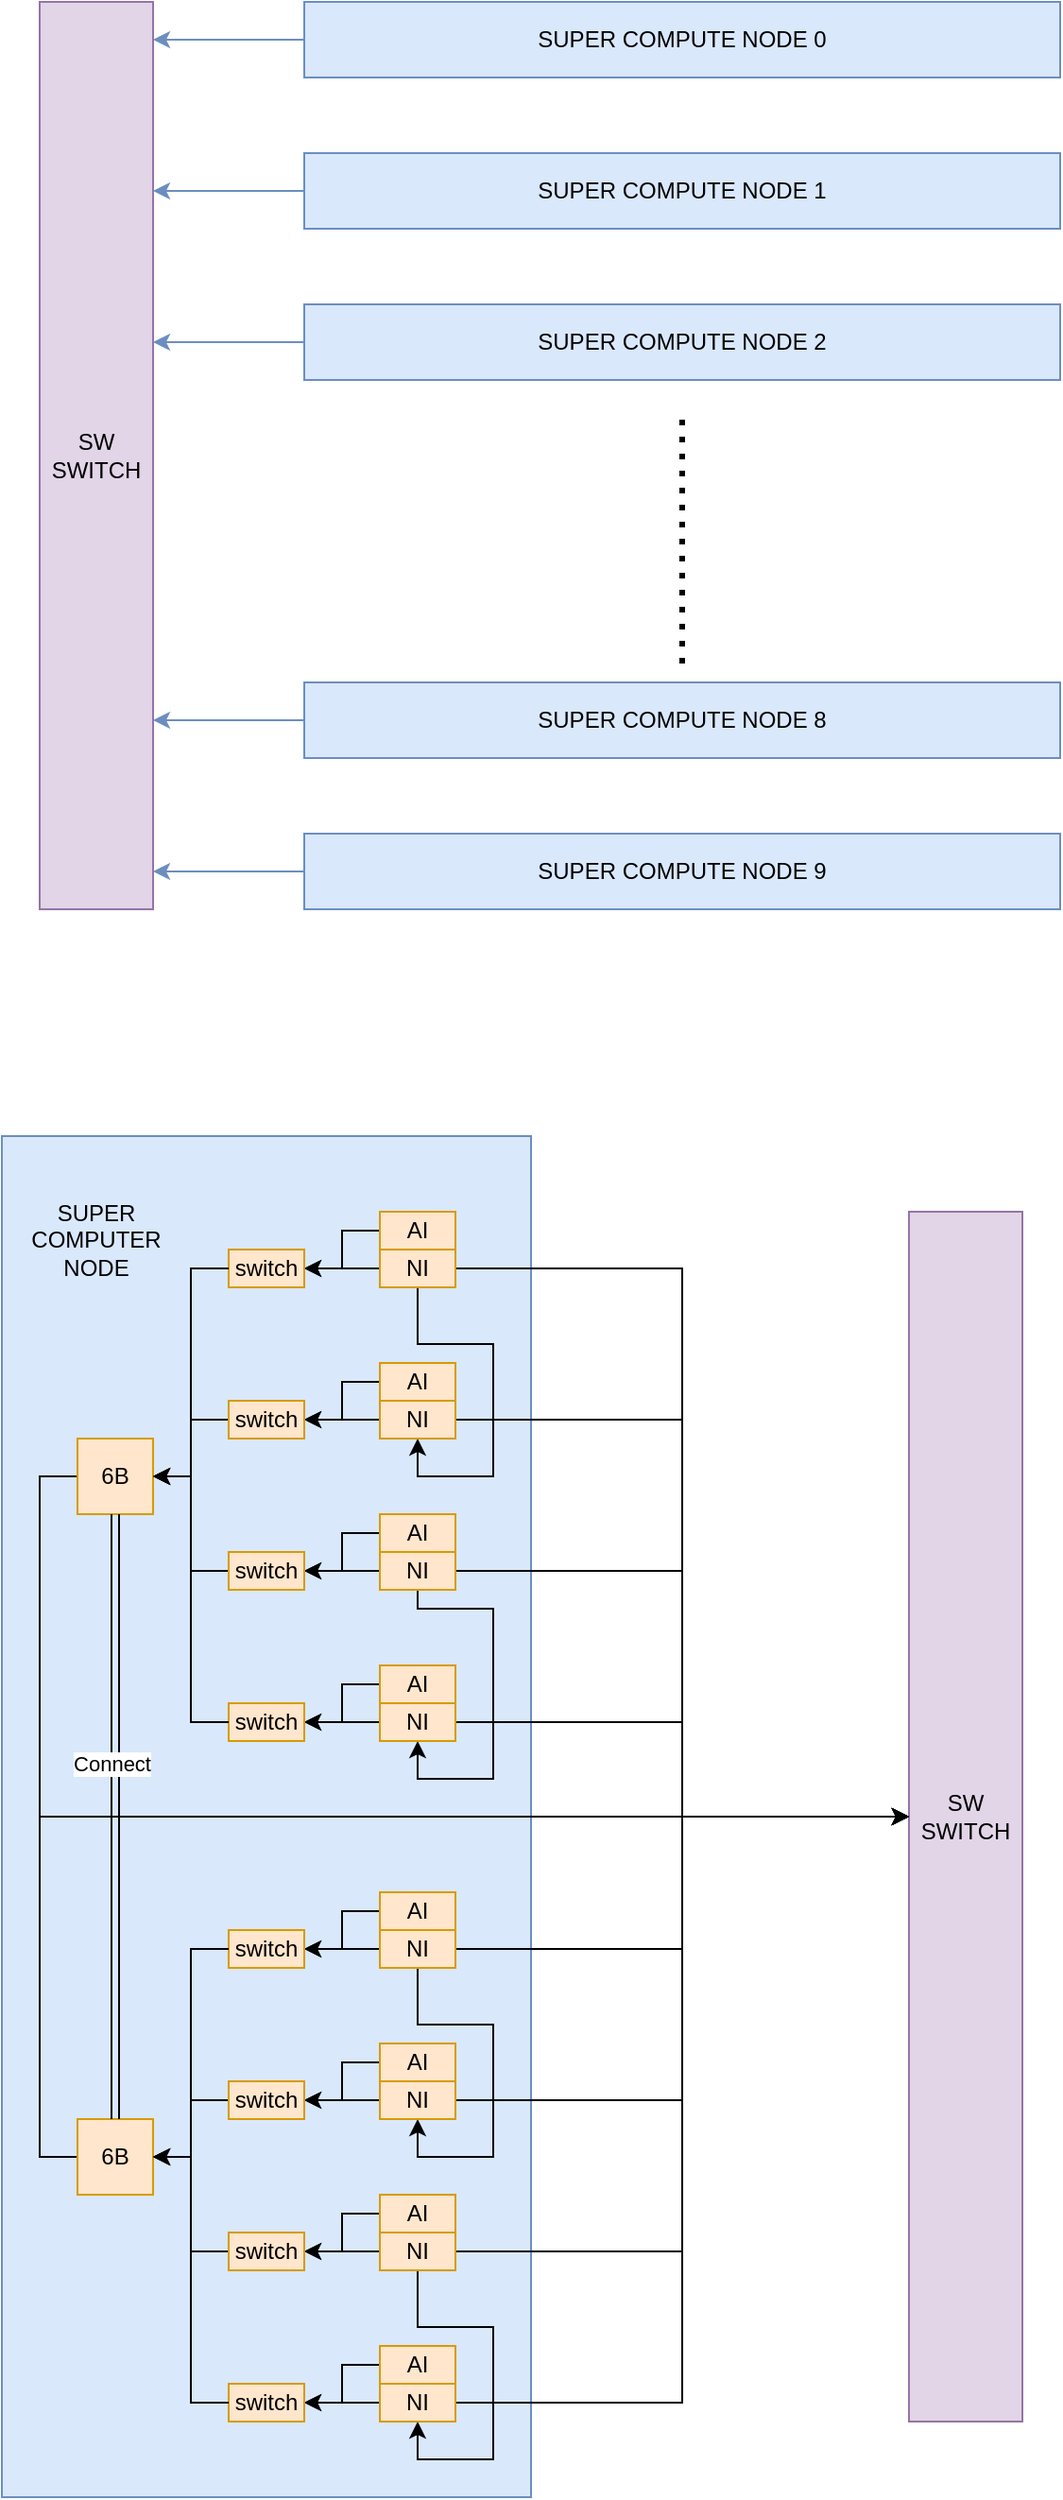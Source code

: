 <mxfile version="21.0.1" type="github">
  <diagram name="Page-1" id="WXFtNZqbaa3MfH2G_0FY">
    <mxGraphModel dx="2074" dy="1156" grid="1" gridSize="10" guides="1" tooltips="1" connect="1" arrows="1" fold="1" page="1" pageScale="1" pageWidth="850" pageHeight="1100" math="0" shadow="0">
      <root>
        <mxCell id="0" />
        <mxCell id="1" parent="0" />
        <mxCell id="LkrY-ZjblnmWio8mkm5j-88" value="" style="rounded=0;whiteSpace=wrap;html=1;fillColor=#dae8fc;strokeColor=#6c8ebf;" vertex="1" parent="1">
          <mxGeometry x="80" y="640" width="280" height="720" as="geometry" />
        </mxCell>
        <mxCell id="LkrY-ZjblnmWio8mkm5j-8" value="" style="edgeStyle=orthogonalEdgeStyle;rounded=0;orthogonalLoop=1;jettySize=auto;html=1;fillColor=#dae8fc;strokeColor=#6c8ebf;" edge="1" parent="1" source="LkrY-ZjblnmWio8mkm5j-1" target="LkrY-ZjblnmWio8mkm5j-2">
          <mxGeometry relative="1" as="geometry">
            <Array as="points">
              <mxPoint x="190" y="60" />
              <mxPoint x="190" y="60" />
            </Array>
          </mxGeometry>
        </mxCell>
        <mxCell id="LkrY-ZjblnmWio8mkm5j-1" value="SUPER COMPUTE NODE 0" style="rounded=0;whiteSpace=wrap;html=1;fillColor=#dae8fc;strokeColor=#6c8ebf;" vertex="1" parent="1">
          <mxGeometry x="240" y="40" width="400" height="40" as="geometry" />
        </mxCell>
        <mxCell id="LkrY-ZjblnmWio8mkm5j-2" value="SW&lt;br&gt;SWITCH" style="rounded=0;whiteSpace=wrap;html=1;fillColor=#e1d5e7;strokeColor=#9673a6;" vertex="1" parent="1">
          <mxGeometry x="100" y="40" width="60" height="480" as="geometry" />
        </mxCell>
        <mxCell id="LkrY-ZjblnmWio8mkm5j-9" value="" style="edgeStyle=orthogonalEdgeStyle;rounded=0;orthogonalLoop=1;jettySize=auto;html=1;fillColor=#dae8fc;strokeColor=#6c8ebf;" edge="1" parent="1" source="LkrY-ZjblnmWio8mkm5j-3" target="LkrY-ZjblnmWio8mkm5j-2">
          <mxGeometry relative="1" as="geometry">
            <Array as="points">
              <mxPoint x="190" y="140" />
              <mxPoint x="190" y="140" />
            </Array>
          </mxGeometry>
        </mxCell>
        <mxCell id="LkrY-ZjblnmWio8mkm5j-3" value="SUPER COMPUTE NODE 1" style="rounded=0;whiteSpace=wrap;html=1;fillColor=#dae8fc;strokeColor=#6c8ebf;" vertex="1" parent="1">
          <mxGeometry x="240" y="120" width="400" height="40" as="geometry" />
        </mxCell>
        <mxCell id="LkrY-ZjblnmWio8mkm5j-10" value="" style="edgeStyle=orthogonalEdgeStyle;rounded=0;orthogonalLoop=1;jettySize=auto;html=1;fillColor=#dae8fc;strokeColor=#6c8ebf;" edge="1" parent="1" source="LkrY-ZjblnmWio8mkm5j-4" target="LkrY-ZjblnmWio8mkm5j-2">
          <mxGeometry relative="1" as="geometry">
            <Array as="points">
              <mxPoint x="180" y="220" />
              <mxPoint x="180" y="220" />
            </Array>
          </mxGeometry>
        </mxCell>
        <mxCell id="LkrY-ZjblnmWio8mkm5j-4" value="SUPER COMPUTE NODE 2" style="rounded=0;whiteSpace=wrap;html=1;fillColor=#dae8fc;strokeColor=#6c8ebf;" vertex="1" parent="1">
          <mxGeometry x="240" y="200" width="400" height="40" as="geometry" />
        </mxCell>
        <mxCell id="LkrY-ZjblnmWio8mkm5j-12" value="" style="edgeStyle=orthogonalEdgeStyle;rounded=0;orthogonalLoop=1;jettySize=auto;html=1;fillColor=#dae8fc;strokeColor=#6c8ebf;" edge="1" parent="1" source="LkrY-ZjblnmWio8mkm5j-6" target="LkrY-ZjblnmWio8mkm5j-2">
          <mxGeometry relative="1" as="geometry">
            <Array as="points">
              <mxPoint x="170" y="500" />
              <mxPoint x="170" y="500" />
            </Array>
          </mxGeometry>
        </mxCell>
        <mxCell id="LkrY-ZjblnmWio8mkm5j-6" value="SUPER COMPUTE NODE 9" style="rounded=0;whiteSpace=wrap;html=1;fillColor=#dae8fc;strokeColor=#6c8ebf;" vertex="1" parent="1">
          <mxGeometry x="240" y="480" width="400" height="40" as="geometry" />
        </mxCell>
        <mxCell id="LkrY-ZjblnmWio8mkm5j-11" value="" style="edgeStyle=orthogonalEdgeStyle;rounded=0;orthogonalLoop=1;jettySize=auto;html=1;fillColor=#dae8fc;strokeColor=#6c8ebf;" edge="1" parent="1" source="LkrY-ZjblnmWio8mkm5j-7" target="LkrY-ZjblnmWio8mkm5j-2">
          <mxGeometry relative="1" as="geometry">
            <Array as="points">
              <mxPoint x="170" y="420" />
              <mxPoint x="170" y="420" />
            </Array>
          </mxGeometry>
        </mxCell>
        <mxCell id="LkrY-ZjblnmWio8mkm5j-7" value="SUPER COMPUTE NODE 8" style="rounded=0;whiteSpace=wrap;html=1;fillColor=#dae8fc;strokeColor=#6c8ebf;" vertex="1" parent="1">
          <mxGeometry x="240" y="400" width="400" height="40" as="geometry" />
        </mxCell>
        <mxCell id="LkrY-ZjblnmWio8mkm5j-14" value="" style="endArrow=none;dashed=1;html=1;dashPattern=1 2;strokeWidth=3;rounded=0;" edge="1" parent="1">
          <mxGeometry width="50" height="50" relative="1" as="geometry">
            <mxPoint x="440" y="390" as="sourcePoint" />
            <mxPoint x="440" y="260" as="targetPoint" />
          </mxGeometry>
        </mxCell>
        <mxCell id="LkrY-ZjblnmWio8mkm5j-85" value="" style="edgeStyle=orthogonalEdgeStyle;rounded=0;orthogonalLoop=1;jettySize=auto;html=1;entryX=0;entryY=0.5;entryDx=0;entryDy=0;" edge="1" parent="1" source="LkrY-ZjblnmWio8mkm5j-16" target="LkrY-ZjblnmWio8mkm5j-45">
          <mxGeometry relative="1" as="geometry">
            <Array as="points">
              <mxPoint x="100" y="820" />
              <mxPoint x="100" y="1000" />
            </Array>
          </mxGeometry>
        </mxCell>
        <mxCell id="LkrY-ZjblnmWio8mkm5j-16" value="6B" style="rounded=0;whiteSpace=wrap;html=1;fillColor=#ffe6cc;strokeColor=#d79b00;" vertex="1" parent="1">
          <mxGeometry x="120" y="800" width="40" height="40" as="geometry" />
        </mxCell>
        <mxCell id="LkrY-ZjblnmWio8mkm5j-31" value="" style="edgeStyle=orthogonalEdgeStyle;rounded=0;orthogonalLoop=1;jettySize=auto;html=1;" edge="1" parent="1" source="LkrY-ZjblnmWio8mkm5j-17" target="LkrY-ZjblnmWio8mkm5j-27">
          <mxGeometry relative="1" as="geometry" />
        </mxCell>
        <mxCell id="LkrY-ZjblnmWio8mkm5j-17" value="AI" style="rounded=0;whiteSpace=wrap;html=1;fillColor=#ffe6cc;strokeColor=#d79b00;" vertex="1" parent="1">
          <mxGeometry x="280" y="680" width="40" height="20" as="geometry" />
        </mxCell>
        <mxCell id="LkrY-ZjblnmWio8mkm5j-32" value="" style="edgeStyle=orthogonalEdgeStyle;rounded=0;orthogonalLoop=1;jettySize=auto;html=1;" edge="1" parent="1" source="LkrY-ZjblnmWio8mkm5j-18" target="LkrY-ZjblnmWio8mkm5j-27">
          <mxGeometry relative="1" as="geometry" />
        </mxCell>
        <mxCell id="LkrY-ZjblnmWio8mkm5j-80" value="" style="edgeStyle=orthogonalEdgeStyle;rounded=0;orthogonalLoop=1;jettySize=auto;html=1;" edge="1" parent="1" source="LkrY-ZjblnmWio8mkm5j-18" target="LkrY-ZjblnmWio8mkm5j-45">
          <mxGeometry relative="1" as="geometry" />
        </mxCell>
        <mxCell id="LkrY-ZjblnmWio8mkm5j-90" value="" style="edgeStyle=orthogonalEdgeStyle;rounded=0;orthogonalLoop=1;jettySize=auto;html=1;entryX=0.5;entryY=1;entryDx=0;entryDy=0;" edge="1" parent="1" source="LkrY-ZjblnmWio8mkm5j-18" target="LkrY-ZjblnmWio8mkm5j-20">
          <mxGeometry relative="1" as="geometry">
            <Array as="points">
              <mxPoint x="300" y="750" />
              <mxPoint x="340" y="750" />
              <mxPoint x="340" y="820" />
              <mxPoint x="300" y="820" />
            </Array>
          </mxGeometry>
        </mxCell>
        <mxCell id="LkrY-ZjblnmWio8mkm5j-18" value="NI" style="rounded=0;whiteSpace=wrap;html=1;fillColor=#ffe6cc;strokeColor=#d79b00;" vertex="1" parent="1">
          <mxGeometry x="280" y="700" width="40" height="20" as="geometry" />
        </mxCell>
        <mxCell id="LkrY-ZjblnmWio8mkm5j-30" value="" style="edgeStyle=orthogonalEdgeStyle;rounded=0;orthogonalLoop=1;jettySize=auto;html=1;" edge="1" parent="1" source="LkrY-ZjblnmWio8mkm5j-19" target="LkrY-ZjblnmWio8mkm5j-28">
          <mxGeometry relative="1" as="geometry" />
        </mxCell>
        <mxCell id="LkrY-ZjblnmWio8mkm5j-19" value="AI" style="rounded=0;whiteSpace=wrap;html=1;fillColor=#ffe6cc;strokeColor=#d79b00;" vertex="1" parent="1">
          <mxGeometry x="280" y="760" width="40" height="20" as="geometry" />
        </mxCell>
        <mxCell id="LkrY-ZjblnmWio8mkm5j-29" value="" style="edgeStyle=orthogonalEdgeStyle;rounded=0;orthogonalLoop=1;jettySize=auto;html=1;" edge="1" parent="1" source="LkrY-ZjblnmWio8mkm5j-20" target="LkrY-ZjblnmWio8mkm5j-28">
          <mxGeometry relative="1" as="geometry" />
        </mxCell>
        <mxCell id="LkrY-ZjblnmWio8mkm5j-79" value="" style="edgeStyle=orthogonalEdgeStyle;rounded=0;orthogonalLoop=1;jettySize=auto;html=1;" edge="1" parent="1" source="LkrY-ZjblnmWio8mkm5j-20" target="LkrY-ZjblnmWio8mkm5j-45">
          <mxGeometry relative="1" as="geometry" />
        </mxCell>
        <mxCell id="LkrY-ZjblnmWio8mkm5j-20" value="NI" style="rounded=0;whiteSpace=wrap;html=1;fillColor=#ffe6cc;strokeColor=#d79b00;" vertex="1" parent="1">
          <mxGeometry x="280" y="780" width="40" height="20" as="geometry" />
        </mxCell>
        <mxCell id="LkrY-ZjblnmWio8mkm5j-34" value="" style="edgeStyle=orthogonalEdgeStyle;rounded=0;orthogonalLoop=1;jettySize=auto;html=1;" edge="1" parent="1" source="LkrY-ZjblnmWio8mkm5j-21" target="LkrY-ZjblnmWio8mkm5j-33">
          <mxGeometry relative="1" as="geometry" />
        </mxCell>
        <mxCell id="LkrY-ZjblnmWio8mkm5j-21" value="AI" style="rounded=0;whiteSpace=wrap;html=1;fillColor=#ffe6cc;strokeColor=#d79b00;" vertex="1" parent="1">
          <mxGeometry x="280" y="840" width="40" height="20" as="geometry" />
        </mxCell>
        <mxCell id="LkrY-ZjblnmWio8mkm5j-35" value="" style="edgeStyle=orthogonalEdgeStyle;rounded=0;orthogonalLoop=1;jettySize=auto;html=1;" edge="1" parent="1" source="LkrY-ZjblnmWio8mkm5j-22" target="LkrY-ZjblnmWio8mkm5j-33">
          <mxGeometry relative="1" as="geometry" />
        </mxCell>
        <mxCell id="LkrY-ZjblnmWio8mkm5j-77" value="" style="edgeStyle=orthogonalEdgeStyle;rounded=0;orthogonalLoop=1;jettySize=auto;html=1;" edge="1" parent="1" source="LkrY-ZjblnmWio8mkm5j-22" target="LkrY-ZjblnmWio8mkm5j-45">
          <mxGeometry relative="1" as="geometry" />
        </mxCell>
        <mxCell id="LkrY-ZjblnmWio8mkm5j-91" value="" style="edgeStyle=orthogonalEdgeStyle;rounded=0;orthogonalLoop=1;jettySize=auto;html=1;entryX=0.5;entryY=1;entryDx=0;entryDy=0;exitX=0.5;exitY=1;exitDx=0;exitDy=0;" edge="1" parent="1" source="LkrY-ZjblnmWio8mkm5j-22" target="LkrY-ZjblnmWio8mkm5j-24">
          <mxGeometry relative="1" as="geometry">
            <Array as="points">
              <mxPoint x="300" y="890" />
              <mxPoint x="340" y="890" />
              <mxPoint x="340" y="980" />
              <mxPoint x="300" y="980" />
            </Array>
          </mxGeometry>
        </mxCell>
        <mxCell id="LkrY-ZjblnmWio8mkm5j-22" value="NI" style="rounded=0;whiteSpace=wrap;html=1;fillColor=#ffe6cc;strokeColor=#d79b00;" vertex="1" parent="1">
          <mxGeometry x="280" y="860" width="40" height="20" as="geometry" />
        </mxCell>
        <mxCell id="LkrY-ZjblnmWio8mkm5j-37" value="" style="edgeStyle=orthogonalEdgeStyle;rounded=0;orthogonalLoop=1;jettySize=auto;html=1;" edge="1" parent="1" source="LkrY-ZjblnmWio8mkm5j-23" target="LkrY-ZjblnmWio8mkm5j-36">
          <mxGeometry relative="1" as="geometry" />
        </mxCell>
        <mxCell id="LkrY-ZjblnmWio8mkm5j-23" value="AI" style="rounded=0;whiteSpace=wrap;html=1;fillColor=#ffe6cc;strokeColor=#d79b00;" vertex="1" parent="1">
          <mxGeometry x="280" y="920" width="40" height="20" as="geometry" />
        </mxCell>
        <mxCell id="LkrY-ZjblnmWio8mkm5j-38" value="" style="edgeStyle=orthogonalEdgeStyle;rounded=0;orthogonalLoop=1;jettySize=auto;html=1;" edge="1" parent="1" source="LkrY-ZjblnmWio8mkm5j-24" target="LkrY-ZjblnmWio8mkm5j-36">
          <mxGeometry relative="1" as="geometry" />
        </mxCell>
        <mxCell id="LkrY-ZjblnmWio8mkm5j-76" value="" style="edgeStyle=orthogonalEdgeStyle;rounded=0;orthogonalLoop=1;jettySize=auto;html=1;" edge="1" parent="1" source="LkrY-ZjblnmWio8mkm5j-24" target="LkrY-ZjblnmWio8mkm5j-45">
          <mxGeometry relative="1" as="geometry" />
        </mxCell>
        <mxCell id="LkrY-ZjblnmWio8mkm5j-24" value="NI" style="rounded=0;whiteSpace=wrap;html=1;fillColor=#ffe6cc;strokeColor=#d79b00;" vertex="1" parent="1">
          <mxGeometry x="280" y="940" width="40" height="20" as="geometry" />
        </mxCell>
        <mxCell id="LkrY-ZjblnmWio8mkm5j-27" value="switch" style="rounded=0;whiteSpace=wrap;html=1;fillColor=#ffe6cc;strokeColor=#d79b00;" vertex="1" parent="1">
          <mxGeometry x="200" y="700" width="40" height="20" as="geometry" />
        </mxCell>
        <mxCell id="LkrY-ZjblnmWio8mkm5j-39" value="" style="edgeStyle=orthogonalEdgeStyle;rounded=0;orthogonalLoop=1;jettySize=auto;html=1;" edge="1" parent="1" source="LkrY-ZjblnmWio8mkm5j-28" target="LkrY-ZjblnmWio8mkm5j-16">
          <mxGeometry relative="1" as="geometry" />
        </mxCell>
        <mxCell id="LkrY-ZjblnmWio8mkm5j-28" value="switch" style="rounded=0;whiteSpace=wrap;html=1;fillColor=#ffe6cc;strokeColor=#d79b00;" vertex="1" parent="1">
          <mxGeometry x="200" y="780" width="40" height="20" as="geometry" />
        </mxCell>
        <mxCell id="LkrY-ZjblnmWio8mkm5j-40" value="" style="edgeStyle=orthogonalEdgeStyle;rounded=0;orthogonalLoop=1;jettySize=auto;html=1;entryX=1;entryY=0.5;entryDx=0;entryDy=0;" edge="1" parent="1" source="LkrY-ZjblnmWio8mkm5j-33" target="LkrY-ZjblnmWio8mkm5j-16">
          <mxGeometry relative="1" as="geometry" />
        </mxCell>
        <mxCell id="LkrY-ZjblnmWio8mkm5j-33" value="switch" style="rounded=0;whiteSpace=wrap;html=1;fillColor=#ffe6cc;strokeColor=#d79b00;" vertex="1" parent="1">
          <mxGeometry x="200" y="860" width="40" height="20" as="geometry" />
        </mxCell>
        <mxCell id="LkrY-ZjblnmWio8mkm5j-36" value="switch" style="rounded=0;whiteSpace=wrap;html=1;fillColor=#ffe6cc;strokeColor=#d79b00;" vertex="1" parent="1">
          <mxGeometry x="200" y="940" width="40" height="20" as="geometry" />
        </mxCell>
        <mxCell id="LkrY-ZjblnmWio8mkm5j-41" value="" style="edgeStyle=orthogonalEdgeStyle;rounded=0;orthogonalLoop=1;jettySize=auto;html=1;entryX=1;entryY=0.5;entryDx=0;entryDy=0;exitX=0;exitY=0.5;exitDx=0;exitDy=0;" edge="1" parent="1" source="LkrY-ZjblnmWio8mkm5j-36" target="LkrY-ZjblnmWio8mkm5j-16">
          <mxGeometry relative="1" as="geometry">
            <mxPoint x="210" y="880" as="sourcePoint" />
            <mxPoint x="170" y="830" as="targetPoint" />
            <Array as="points">
              <mxPoint x="180" y="950" />
              <mxPoint x="180" y="820" />
            </Array>
          </mxGeometry>
        </mxCell>
        <mxCell id="LkrY-ZjblnmWio8mkm5j-43" value="" style="edgeStyle=orthogonalEdgeStyle;rounded=0;orthogonalLoop=1;jettySize=auto;html=1;exitX=0;exitY=0.5;exitDx=0;exitDy=0;entryX=1;entryY=0.5;entryDx=0;entryDy=0;" edge="1" parent="1" source="LkrY-ZjblnmWio8mkm5j-27" target="LkrY-ZjblnmWio8mkm5j-16">
          <mxGeometry relative="1" as="geometry">
            <mxPoint x="210" y="740" as="sourcePoint" />
            <mxPoint x="170" y="770" as="targetPoint" />
          </mxGeometry>
        </mxCell>
        <mxCell id="LkrY-ZjblnmWio8mkm5j-45" value="SW&lt;br&gt;SWITCH" style="rounded=0;whiteSpace=wrap;html=1;fillColor=#e1d5e7;strokeColor=#9673a6;" vertex="1" parent="1">
          <mxGeometry x="560" y="680" width="60" height="640" as="geometry" />
        </mxCell>
        <mxCell id="LkrY-ZjblnmWio8mkm5j-86" value="" style="edgeStyle=orthogonalEdgeStyle;rounded=0;orthogonalLoop=1;jettySize=auto;html=1;entryX=0;entryY=0.5;entryDx=0;entryDy=0;" edge="1" parent="1" source="LkrY-ZjblnmWio8mkm5j-47" target="LkrY-ZjblnmWio8mkm5j-45">
          <mxGeometry relative="1" as="geometry">
            <Array as="points">
              <mxPoint x="100" y="1180" />
              <mxPoint x="100" y="1000" />
            </Array>
          </mxGeometry>
        </mxCell>
        <mxCell id="LkrY-ZjblnmWio8mkm5j-47" value="6B" style="rounded=0;whiteSpace=wrap;html=1;fillColor=#ffe6cc;strokeColor=#d79b00;" vertex="1" parent="1">
          <mxGeometry x="120" y="1160" width="40" height="40" as="geometry" />
        </mxCell>
        <mxCell id="LkrY-ZjblnmWio8mkm5j-48" value="" style="edgeStyle=orthogonalEdgeStyle;rounded=0;orthogonalLoop=1;jettySize=auto;html=1;" edge="1" parent="1" source="LkrY-ZjblnmWio8mkm5j-49" target="LkrY-ZjblnmWio8mkm5j-64">
          <mxGeometry relative="1" as="geometry" />
        </mxCell>
        <mxCell id="LkrY-ZjblnmWio8mkm5j-49" value="AI" style="rounded=0;whiteSpace=wrap;html=1;fillColor=#ffe6cc;strokeColor=#d79b00;" vertex="1" parent="1">
          <mxGeometry x="280" y="1040" width="40" height="20" as="geometry" />
        </mxCell>
        <mxCell id="LkrY-ZjblnmWio8mkm5j-50" value="" style="edgeStyle=orthogonalEdgeStyle;rounded=0;orthogonalLoop=1;jettySize=auto;html=1;" edge="1" parent="1" source="LkrY-ZjblnmWio8mkm5j-51" target="LkrY-ZjblnmWio8mkm5j-64">
          <mxGeometry relative="1" as="geometry" />
        </mxCell>
        <mxCell id="LkrY-ZjblnmWio8mkm5j-72" value="" style="edgeStyle=orthogonalEdgeStyle;rounded=0;orthogonalLoop=1;jettySize=auto;html=1;entryX=0;entryY=0.5;entryDx=0;entryDy=0;" edge="1" parent="1" source="LkrY-ZjblnmWio8mkm5j-51" target="LkrY-ZjblnmWio8mkm5j-45">
          <mxGeometry relative="1" as="geometry" />
        </mxCell>
        <mxCell id="LkrY-ZjblnmWio8mkm5j-92" value="" style="edgeStyle=orthogonalEdgeStyle;rounded=0;orthogonalLoop=1;jettySize=auto;html=1;entryX=0.5;entryY=1;entryDx=0;entryDy=0;" edge="1" parent="1" source="LkrY-ZjblnmWio8mkm5j-51" target="LkrY-ZjblnmWio8mkm5j-55">
          <mxGeometry relative="1" as="geometry">
            <Array as="points">
              <mxPoint x="300" y="1110" />
              <mxPoint x="340" y="1110" />
              <mxPoint x="340" y="1180" />
              <mxPoint x="300" y="1180" />
            </Array>
          </mxGeometry>
        </mxCell>
        <mxCell id="LkrY-ZjblnmWio8mkm5j-51" value="NI" style="rounded=0;whiteSpace=wrap;html=1;fillColor=#ffe6cc;strokeColor=#d79b00;" vertex="1" parent="1">
          <mxGeometry x="280" y="1060" width="40" height="20" as="geometry" />
        </mxCell>
        <mxCell id="LkrY-ZjblnmWio8mkm5j-52" value="" style="edgeStyle=orthogonalEdgeStyle;rounded=0;orthogonalLoop=1;jettySize=auto;html=1;" edge="1" parent="1" source="LkrY-ZjblnmWio8mkm5j-53" target="LkrY-ZjblnmWio8mkm5j-66">
          <mxGeometry relative="1" as="geometry" />
        </mxCell>
        <mxCell id="LkrY-ZjblnmWio8mkm5j-53" value="AI" style="rounded=0;whiteSpace=wrap;html=1;fillColor=#ffe6cc;strokeColor=#d79b00;" vertex="1" parent="1">
          <mxGeometry x="280" y="1120" width="40" height="20" as="geometry" />
        </mxCell>
        <mxCell id="LkrY-ZjblnmWio8mkm5j-54" value="" style="edgeStyle=orthogonalEdgeStyle;rounded=0;orthogonalLoop=1;jettySize=auto;html=1;" edge="1" parent="1" source="LkrY-ZjblnmWio8mkm5j-55" target="LkrY-ZjblnmWio8mkm5j-66">
          <mxGeometry relative="1" as="geometry" />
        </mxCell>
        <mxCell id="LkrY-ZjblnmWio8mkm5j-73" value="" style="edgeStyle=orthogonalEdgeStyle;rounded=0;orthogonalLoop=1;jettySize=auto;html=1;entryX=0;entryY=0.5;entryDx=0;entryDy=0;" edge="1" parent="1" source="LkrY-ZjblnmWio8mkm5j-55" target="LkrY-ZjblnmWio8mkm5j-45">
          <mxGeometry relative="1" as="geometry" />
        </mxCell>
        <mxCell id="LkrY-ZjblnmWio8mkm5j-55" value="NI" style="rounded=0;whiteSpace=wrap;html=1;fillColor=#ffe6cc;strokeColor=#d79b00;" vertex="1" parent="1">
          <mxGeometry x="280" y="1140" width="40" height="20" as="geometry" />
        </mxCell>
        <mxCell id="LkrY-ZjblnmWio8mkm5j-56" value="" style="edgeStyle=orthogonalEdgeStyle;rounded=0;orthogonalLoop=1;jettySize=auto;html=1;" edge="1" parent="1" source="LkrY-ZjblnmWio8mkm5j-57" target="LkrY-ZjblnmWio8mkm5j-68">
          <mxGeometry relative="1" as="geometry" />
        </mxCell>
        <mxCell id="LkrY-ZjblnmWio8mkm5j-57" value="AI" style="rounded=0;whiteSpace=wrap;html=1;fillColor=#ffe6cc;strokeColor=#d79b00;" vertex="1" parent="1">
          <mxGeometry x="280" y="1200" width="40" height="20" as="geometry" />
        </mxCell>
        <mxCell id="LkrY-ZjblnmWio8mkm5j-58" value="" style="edgeStyle=orthogonalEdgeStyle;rounded=0;orthogonalLoop=1;jettySize=auto;html=1;" edge="1" parent="1" source="LkrY-ZjblnmWio8mkm5j-59" target="LkrY-ZjblnmWio8mkm5j-68">
          <mxGeometry relative="1" as="geometry" />
        </mxCell>
        <mxCell id="LkrY-ZjblnmWio8mkm5j-74" value="" style="edgeStyle=orthogonalEdgeStyle;rounded=0;orthogonalLoop=1;jettySize=auto;html=1;entryX=0;entryY=0.5;entryDx=0;entryDy=0;" edge="1" parent="1" source="LkrY-ZjblnmWio8mkm5j-59" target="LkrY-ZjblnmWio8mkm5j-45">
          <mxGeometry relative="1" as="geometry" />
        </mxCell>
        <mxCell id="LkrY-ZjblnmWio8mkm5j-93" value="" style="edgeStyle=orthogonalEdgeStyle;rounded=0;orthogonalLoop=1;jettySize=auto;html=1;entryX=0.5;entryY=1;entryDx=0;entryDy=0;" edge="1" parent="1" source="LkrY-ZjblnmWio8mkm5j-59" target="LkrY-ZjblnmWio8mkm5j-63">
          <mxGeometry relative="1" as="geometry">
            <Array as="points">
              <mxPoint x="300" y="1270" />
              <mxPoint x="340" y="1270" />
              <mxPoint x="340" y="1340" />
              <mxPoint x="300" y="1340" />
            </Array>
          </mxGeometry>
        </mxCell>
        <mxCell id="LkrY-ZjblnmWio8mkm5j-59" value="NI" style="rounded=0;whiteSpace=wrap;html=1;fillColor=#ffe6cc;strokeColor=#d79b00;" vertex="1" parent="1">
          <mxGeometry x="280" y="1220" width="40" height="20" as="geometry" />
        </mxCell>
        <mxCell id="LkrY-ZjblnmWio8mkm5j-60" value="" style="edgeStyle=orthogonalEdgeStyle;rounded=0;orthogonalLoop=1;jettySize=auto;html=1;" edge="1" parent="1" source="LkrY-ZjblnmWio8mkm5j-61" target="LkrY-ZjblnmWio8mkm5j-69">
          <mxGeometry relative="1" as="geometry" />
        </mxCell>
        <mxCell id="LkrY-ZjblnmWio8mkm5j-61" value="AI" style="rounded=0;whiteSpace=wrap;html=1;fillColor=#ffe6cc;strokeColor=#d79b00;" vertex="1" parent="1">
          <mxGeometry x="280" y="1280" width="40" height="20" as="geometry" />
        </mxCell>
        <mxCell id="LkrY-ZjblnmWio8mkm5j-62" value="" style="edgeStyle=orthogonalEdgeStyle;rounded=0;orthogonalLoop=1;jettySize=auto;html=1;" edge="1" parent="1" source="LkrY-ZjblnmWio8mkm5j-63" target="LkrY-ZjblnmWio8mkm5j-69">
          <mxGeometry relative="1" as="geometry" />
        </mxCell>
        <mxCell id="LkrY-ZjblnmWio8mkm5j-75" value="" style="edgeStyle=orthogonalEdgeStyle;rounded=0;orthogonalLoop=1;jettySize=auto;html=1;entryX=0;entryY=0.5;entryDx=0;entryDy=0;" edge="1" parent="1" source="LkrY-ZjblnmWio8mkm5j-63" target="LkrY-ZjblnmWio8mkm5j-45">
          <mxGeometry relative="1" as="geometry" />
        </mxCell>
        <mxCell id="LkrY-ZjblnmWio8mkm5j-63" value="NI" style="rounded=0;whiteSpace=wrap;html=1;fillColor=#ffe6cc;strokeColor=#d79b00;" vertex="1" parent="1">
          <mxGeometry x="280" y="1300" width="40" height="20" as="geometry" />
        </mxCell>
        <mxCell id="LkrY-ZjblnmWio8mkm5j-64" value="switch" style="rounded=0;whiteSpace=wrap;html=1;fillColor=#ffe6cc;strokeColor=#d79b00;" vertex="1" parent="1">
          <mxGeometry x="200" y="1060" width="40" height="20" as="geometry" />
        </mxCell>
        <mxCell id="LkrY-ZjblnmWio8mkm5j-65" value="" style="edgeStyle=orthogonalEdgeStyle;rounded=0;orthogonalLoop=1;jettySize=auto;html=1;" edge="1" parent="1" source="LkrY-ZjblnmWio8mkm5j-66" target="LkrY-ZjblnmWio8mkm5j-47">
          <mxGeometry relative="1" as="geometry" />
        </mxCell>
        <mxCell id="LkrY-ZjblnmWio8mkm5j-66" value="switch" style="rounded=0;whiteSpace=wrap;html=1;fillColor=#ffe6cc;strokeColor=#d79b00;" vertex="1" parent="1">
          <mxGeometry x="200" y="1140" width="40" height="20" as="geometry" />
        </mxCell>
        <mxCell id="LkrY-ZjblnmWio8mkm5j-67" value="" style="edgeStyle=orthogonalEdgeStyle;rounded=0;orthogonalLoop=1;jettySize=auto;html=1;entryX=1;entryY=0.5;entryDx=0;entryDy=0;" edge="1" parent="1" source="LkrY-ZjblnmWio8mkm5j-68" target="LkrY-ZjblnmWio8mkm5j-47">
          <mxGeometry relative="1" as="geometry" />
        </mxCell>
        <mxCell id="LkrY-ZjblnmWio8mkm5j-68" value="switch" style="rounded=0;whiteSpace=wrap;html=1;fillColor=#ffe6cc;strokeColor=#d79b00;" vertex="1" parent="1">
          <mxGeometry x="200" y="1220" width="40" height="20" as="geometry" />
        </mxCell>
        <mxCell id="LkrY-ZjblnmWio8mkm5j-69" value="switch" style="rounded=0;whiteSpace=wrap;html=1;fillColor=#ffe6cc;strokeColor=#d79b00;" vertex="1" parent="1">
          <mxGeometry x="200" y="1300" width="40" height="20" as="geometry" />
        </mxCell>
        <mxCell id="LkrY-ZjblnmWio8mkm5j-70" value="" style="edgeStyle=orthogonalEdgeStyle;rounded=0;orthogonalLoop=1;jettySize=auto;html=1;entryX=1;entryY=0.5;entryDx=0;entryDy=0;exitX=0;exitY=0.5;exitDx=0;exitDy=0;" edge="1" parent="1" source="LkrY-ZjblnmWio8mkm5j-69" target="LkrY-ZjblnmWio8mkm5j-47">
          <mxGeometry relative="1" as="geometry">
            <mxPoint x="210" y="1240" as="sourcePoint" />
            <mxPoint x="170" y="1190" as="targetPoint" />
            <Array as="points">
              <mxPoint x="180" y="1310" />
              <mxPoint x="180" y="1180" />
            </Array>
          </mxGeometry>
        </mxCell>
        <mxCell id="LkrY-ZjblnmWio8mkm5j-71" value="" style="edgeStyle=orthogonalEdgeStyle;rounded=0;orthogonalLoop=1;jettySize=auto;html=1;exitX=0;exitY=0.5;exitDx=0;exitDy=0;entryX=1;entryY=0.5;entryDx=0;entryDy=0;" edge="1" parent="1" source="LkrY-ZjblnmWio8mkm5j-64" target="LkrY-ZjblnmWio8mkm5j-47">
          <mxGeometry relative="1" as="geometry">
            <mxPoint x="210" y="1100" as="sourcePoint" />
            <mxPoint x="170" y="1130" as="targetPoint" />
          </mxGeometry>
        </mxCell>
        <mxCell id="LkrY-ZjblnmWio8mkm5j-82" value="" style="endArrow=classic;startArrow=classic;html=1;rounded=0;exitX=0.5;exitY=0;exitDx=0;exitDy=0;entryX=0.5;entryY=1;entryDx=0;entryDy=0;shape=link;" edge="1" parent="1" source="LkrY-ZjblnmWio8mkm5j-47" target="LkrY-ZjblnmWio8mkm5j-16">
          <mxGeometry width="50" height="50" relative="1" as="geometry">
            <mxPoint x="340" y="990" as="sourcePoint" />
            <mxPoint x="100" y="850" as="targetPoint" />
          </mxGeometry>
        </mxCell>
        <mxCell id="LkrY-ZjblnmWio8mkm5j-83" value="Connect" style="edgeLabel;html=1;align=center;verticalAlign=middle;resizable=0;points=[];" vertex="1" connectable="0" parent="LkrY-ZjblnmWio8mkm5j-82">
          <mxGeometry x="0.175" y="2" relative="1" as="geometry">
            <mxPoint as="offset" />
          </mxGeometry>
        </mxCell>
        <mxCell id="LkrY-ZjblnmWio8mkm5j-89" value="SUPER&lt;br&gt;COMPUTER&lt;br&gt;NODE" style="text;html=1;strokeColor=none;fillColor=none;align=center;verticalAlign=middle;whiteSpace=wrap;rounded=0;" vertex="1" parent="1">
          <mxGeometry x="100" y="680" width="60" height="30" as="geometry" />
        </mxCell>
      </root>
    </mxGraphModel>
  </diagram>
</mxfile>
